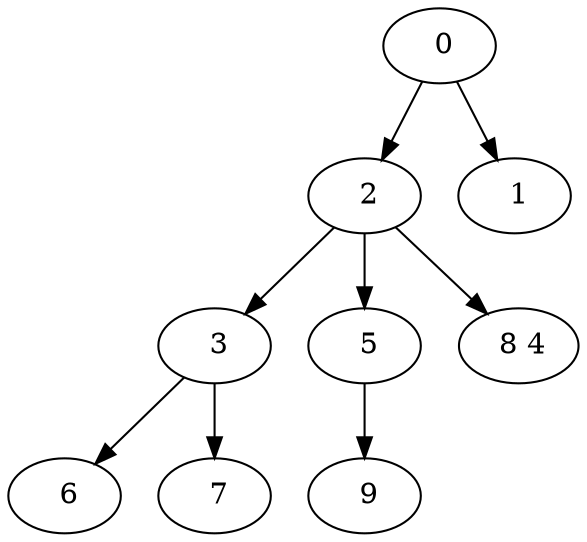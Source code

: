 digraph mytree {
" 0" -> " 2";
" 0" -> " 1";
" 2" -> " 3";
" 2" -> " 5";
" 2" -> " 8 4";
" 3" -> " 6";
" 3" -> " 7";
" 5" -> " 9";
" 8 4";
" 1";
" 6";
" 7";
" 9";
}
